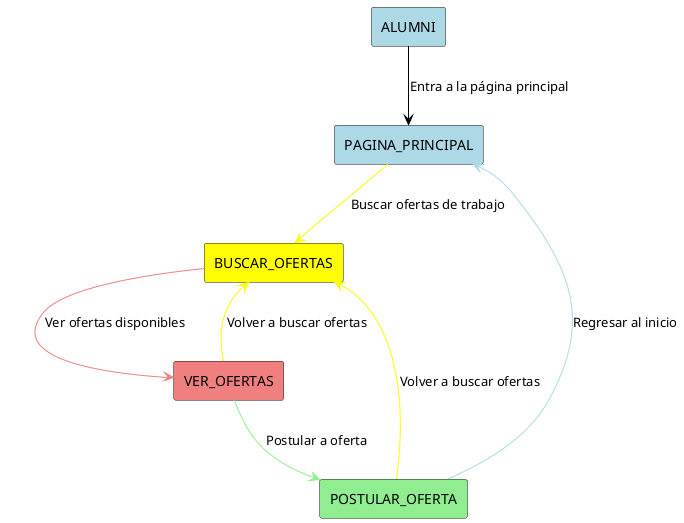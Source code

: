 
@startuml AlumniContextDiagram

!define RECTANGLE(x) rectangle x

RECTANGLE(ALUMNI) #LightBlue
RECTANGLE(PAGINA_PRINCIPAL) #LightBlue
RECTANGLE(BUSCAR_OFERTAS) #Yellow
RECTANGLE(VER_OFERTAS) #LightCoral
RECTANGLE(POSTULAR_OFERTA) #LightGreen


ALUMNI -[#Black]-> PAGINA_PRINCIPAL : Entra a la página principal
PAGINA_PRINCIPAL -[#Yellow]-> BUSCAR_OFERTAS : Buscar ofertas de trabajo
BUSCAR_OFERTAS -[#LightCoral]-> VER_OFERTAS : Ver ofertas disponibles
VER_OFERTAS -[#Yellow]-> BUSCAR_OFERTAS : Volver a buscar ofertas
VER_OFERTAS -[#LightGreen]-> POSTULAR_OFERTA : Postular a oferta
POSTULAR_OFERTA -[#Yellow]-> BUSCAR_OFERTAS : Volver a buscar ofertas
POSTULAR_OFERTA -[#LightBlue]-> PAGINA_PRINCIPAL : Regresar al inicio

@enduml
